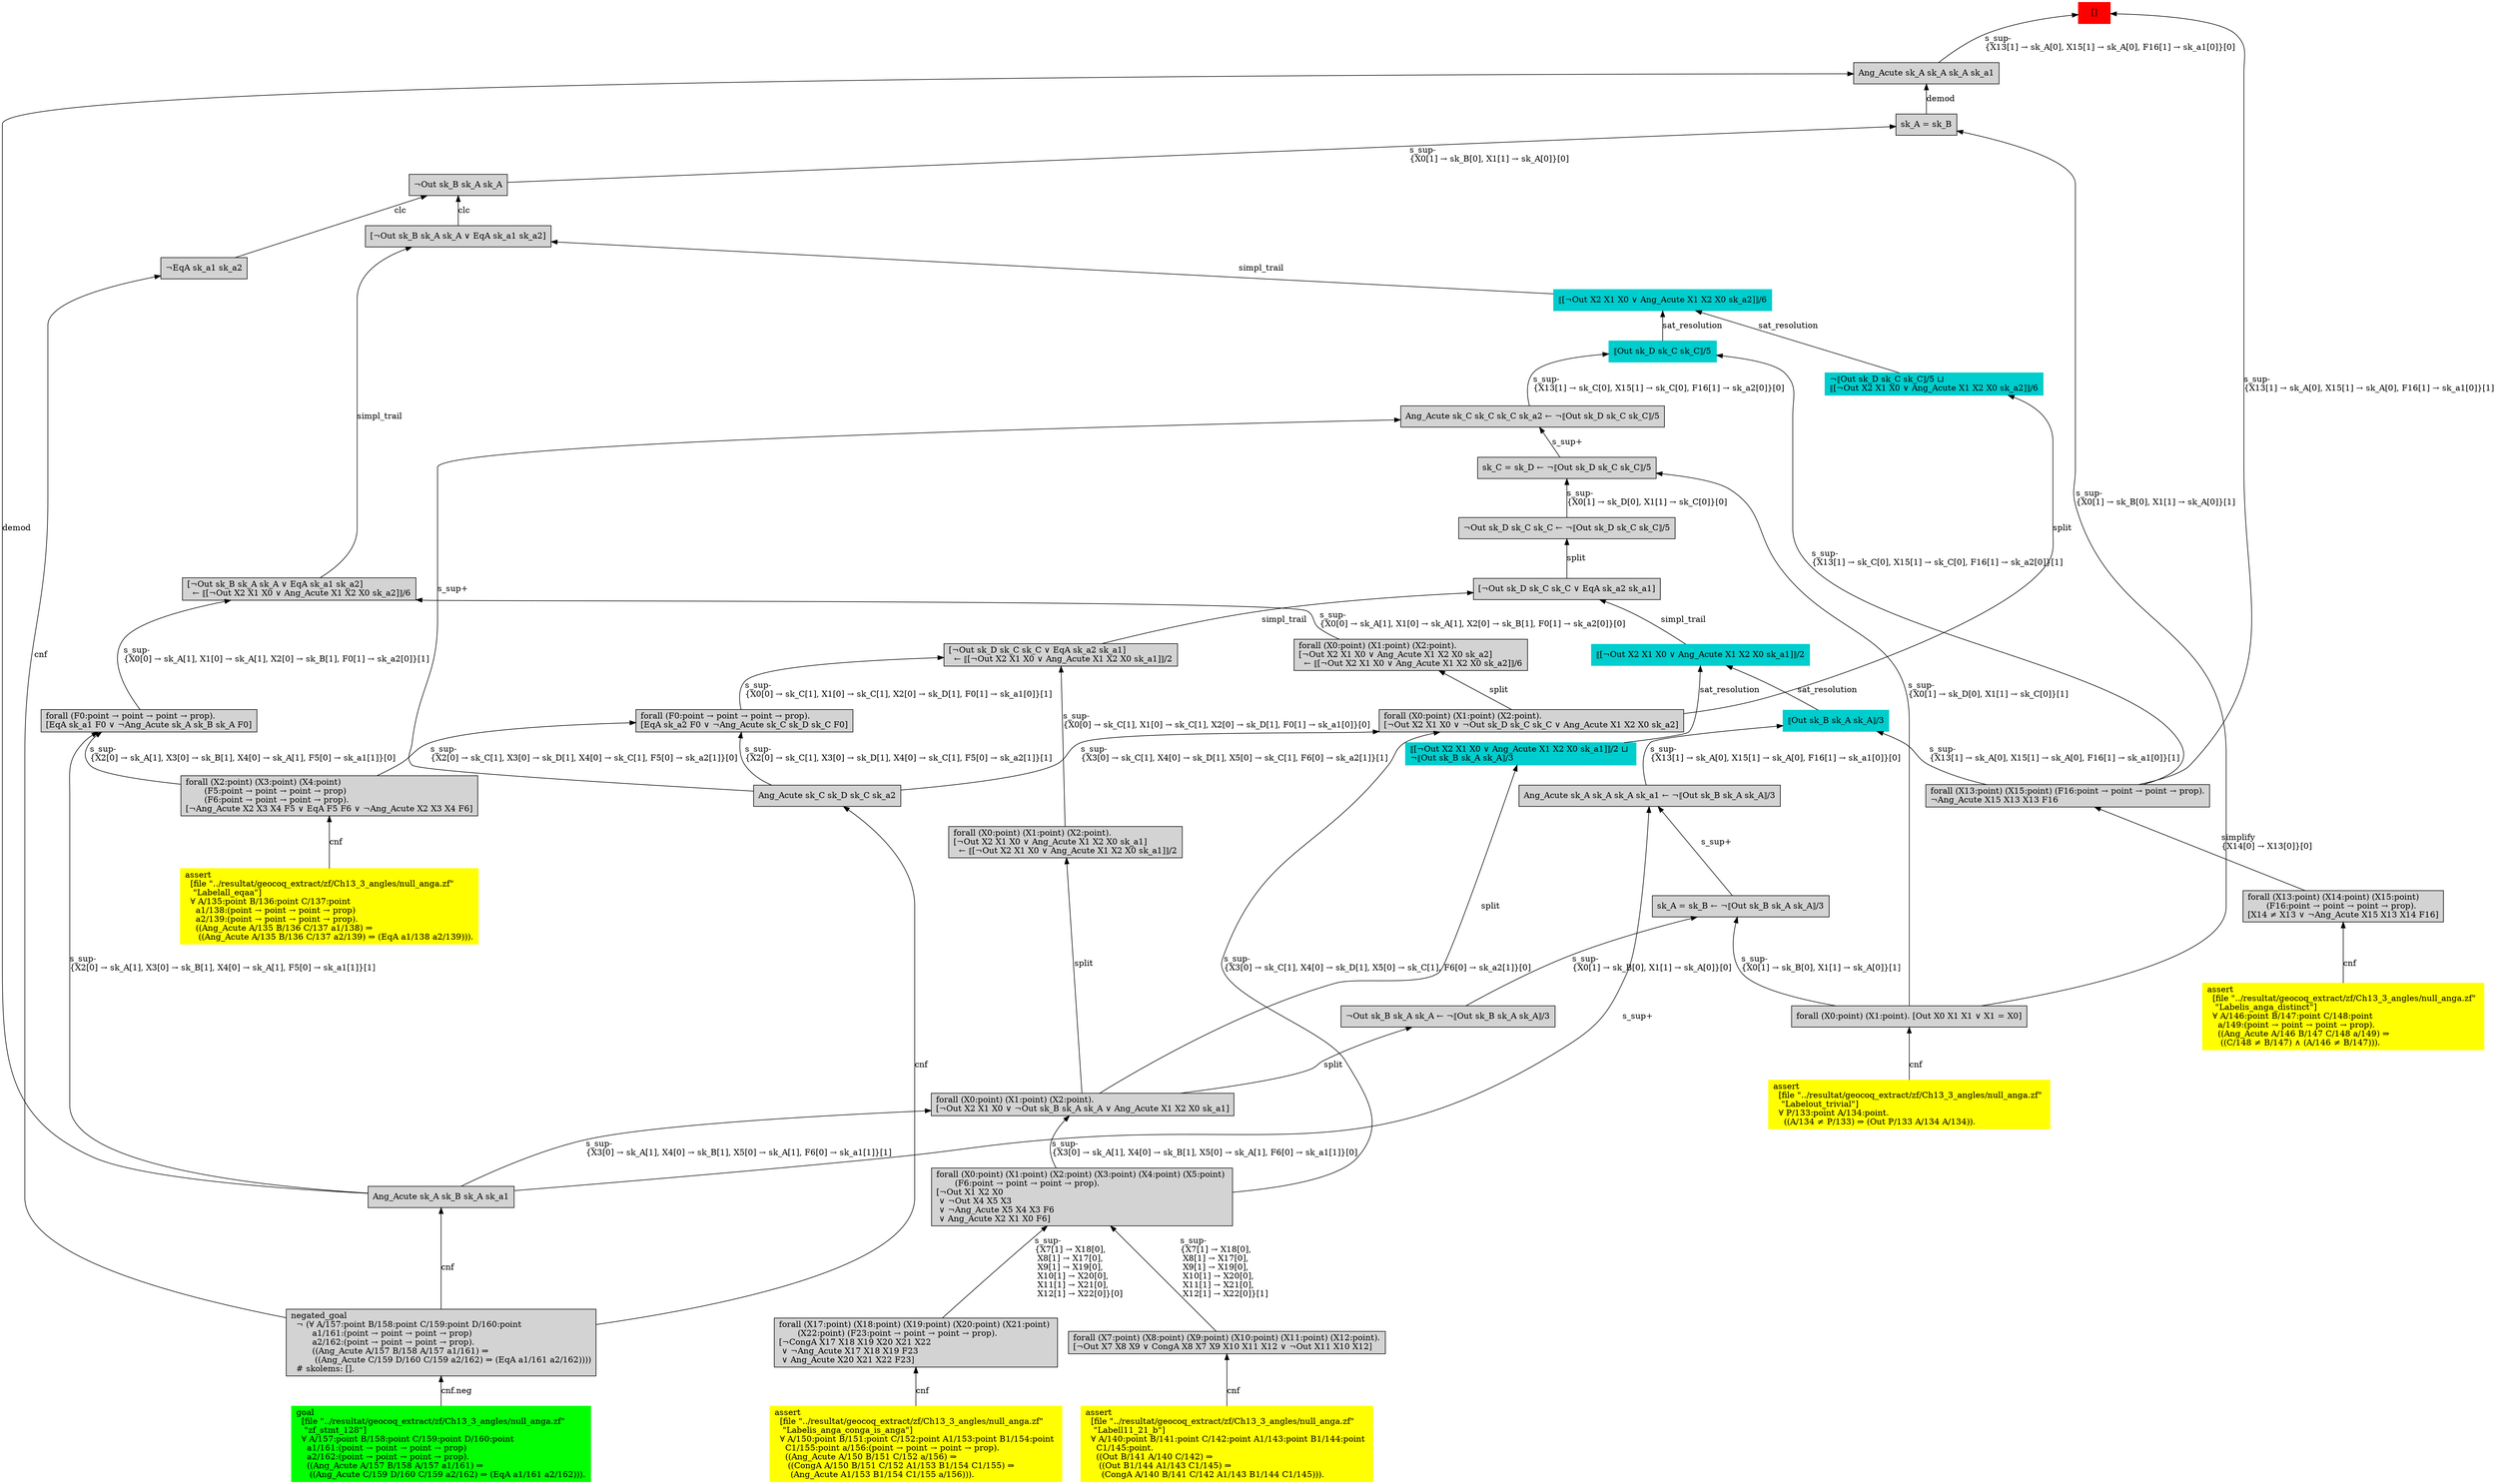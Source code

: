 digraph "unsat_graph" {
  vertex_0 [color=red, label="[]", shape=box, style=filled];
  vertex_0 -> vertex_1 [label="s_sup-\l\{X13[1] → sk_A[0], X15[1] → sk_A[0], F16[1] → sk_a1[0]\}[1]\l", dir="back"];
  vertex_1 [shape=box, label="forall (X13:point) (X15:point) (F16:point → point → point → prop).\l¬Ang_Acute X15 X13 X13 F16\l", style=filled];
  vertex_1 -> vertex_2 [label="simplify\l\{X14[0] → X13[0]\}[0]\l", dir="back"];
  vertex_2 [shape=box, label="forall (X13:point) (X14:point) (X15:point) \l       (F16:point → point → point → prop).\l[X14 ≠ X13 ∨ ¬Ang_Acute X15 X13 X14 F16]\l", style=filled];
  vertex_2 -> vertex_3 [label="cnf", dir="back"];
  vertex_3 [color=yellow, shape=box, label="assert\l  [file \"../resultat/geocoq_extract/zf/Ch13_3_angles/null_anga.zf\" \l   \"Labelis_anga_distinct\"]\l  ∀ A/146:point B/147:point C/148:point \l    a/149:(point → point → point → prop).\l    ((Ang_Acute A/146 B/147 C/148 a/149) ⇒\l     ((C/148 ≠ B/147) ∧ (A/146 ≠ B/147))).\l", style=filled];
  vertex_0 -> vertex_4 [label="s_sup-\l\{X13[1] → sk_A[0], X15[1] → sk_A[0], F16[1] → sk_a1[0]\}[0]\l", dir="back"];
  vertex_4 [shape=box, label="Ang_Acute sk_A sk_A sk_A sk_a1\l", style=filled];
  vertex_4 -> vertex_5 [label="demod", dir="back"];
  vertex_5 [shape=box, label="sk_A = sk_B\l", style=filled];
  vertex_5 -> vertex_6 [label="s_sup-\l\{X0[1] → sk_B[0], X1[1] → sk_A[0]\}[0]\l", dir="back"];
  vertex_6 [shape=box, label="¬Out sk_B sk_A sk_A\l", style=filled];
  vertex_6 -> vertex_7 [label="clc", dir="back"];
  vertex_7 [shape=box, label="¬EqA sk_a1 sk_a2\l", style=filled];
  vertex_7 -> vertex_8 [label="cnf", dir="back"];
  vertex_8 [shape=box, label="negated_goal\l  ¬ (∀ A/157:point B/158:point C/159:point D/160:point \l        a1/161:(point → point → point → prop) \l        a2/162:(point → point → point → prop).\l        ((Ang_Acute A/157 B/158 A/157 a1/161) ⇒\l         ((Ang_Acute C/159 D/160 C/159 a2/162) ⇒ (EqA a1/161 a2/162))))\l  # skolems: [].\l", style=filled];
  vertex_8 -> vertex_9 [label="cnf.neg", dir="back"];
  vertex_9 [color=green, shape=box, label="goal\l  [file \"../resultat/geocoq_extract/zf/Ch13_3_angles/null_anga.zf\" \l   \"zf_stmt_128\"]\l  ∀ A/157:point B/158:point C/159:point D/160:point \l    a1/161:(point → point → point → prop) \l    a2/162:(point → point → point → prop).\l    ((Ang_Acute A/157 B/158 A/157 a1/161) ⇒\l     ((Ang_Acute C/159 D/160 C/159 a2/162) ⇒ (EqA a1/161 a2/162))).\l", style=filled];
  vertex_6 -> vertex_10 [label="clc", dir="back"];
  vertex_10 [shape=box, label="[¬Out sk_B sk_A sk_A ∨ EqA sk_a1 sk_a2]\l", style=filled];
  vertex_10 -> vertex_11 [label="simpl_trail", dir="back"];
  vertex_11 [color=cyan3, shape=box, label="⟦[¬Out X2 X1 X0 ∨ Ang_Acute X1 X2 X0 sk_a2]⟧/6\l", style=filled];
  vertex_11 -> vertex_12 [label="sat_resolution", dir="back"];
  vertex_12 [color=cyan3, shape=box, label="⟦Out sk_D sk_C sk_C⟧/5\l", style=filled];
  vertex_12 -> vertex_1 [label="s_sup-\l\{X13[1] → sk_C[0], X15[1] → sk_C[0], F16[1] → sk_a2[0]\}[1]\l", dir="back"];
  vertex_12 -> vertex_13 [label="s_sup-\l\{X13[1] → sk_C[0], X15[1] → sk_C[0], F16[1] → sk_a2[0]\}[0]\l", dir="back"];
  vertex_13 [shape=box, label="Ang_Acute sk_C sk_C sk_C sk_a2 ← ¬⟦Out sk_D sk_C sk_C⟧/5\l", style=filled];
  vertex_13 -> vertex_14 [label="s_sup+\l", dir="back"];
  vertex_14 [shape=box, label="Ang_Acute sk_C sk_D sk_C sk_a2\l", style=filled];
  vertex_14 -> vertex_8 [label="cnf", dir="back"];
  vertex_13 -> vertex_15 [label="s_sup+\l", dir="back"];
  vertex_15 [shape=box, label="sk_C = sk_D ← ¬⟦Out sk_D sk_C sk_C⟧/5\l", style=filled];
  vertex_15 -> vertex_16 [label="s_sup-\l\{X0[1] → sk_D[0], X1[1] → sk_C[0]\}[0]\l", dir="back"];
  vertex_16 [shape=box, label="¬Out sk_D sk_C sk_C ← ¬⟦Out sk_D sk_C sk_C⟧/5\l", style=filled];
  vertex_16 -> vertex_17 [label="split", dir="back"];
  vertex_17 [shape=box, label="[¬Out sk_D sk_C sk_C ∨ EqA sk_a2 sk_a1]\l", style=filled];
  vertex_17 -> vertex_18 [label="simpl_trail", dir="back"];
  vertex_18 [color=cyan3, shape=box, label="⟦[¬Out X2 X1 X0 ∨ Ang_Acute X1 X2 X0 sk_a1]⟧/2\l", style=filled];
  vertex_18 -> vertex_19 [label="sat_resolution", dir="back"];
  vertex_19 [color=cyan3, shape=box, label="⟦Out sk_B sk_A sk_A⟧/3\l", style=filled];
  vertex_19 -> vertex_1 [label="s_sup-\l\{X13[1] → sk_A[0], X15[1] → sk_A[0], F16[1] → sk_a1[0]\}[1]\l", dir="back"];
  vertex_19 -> vertex_20 [label="s_sup-\l\{X13[1] → sk_A[0], X15[1] → sk_A[0], F16[1] → sk_a1[0]\}[0]\l", dir="back"];
  vertex_20 [shape=box, label="Ang_Acute sk_A sk_A sk_A sk_a1 ← ¬⟦Out sk_B sk_A sk_A⟧/3\l", style=filled];
  vertex_20 -> vertex_21 [label="s_sup+\l", dir="back"];
  vertex_21 [shape=box, label="Ang_Acute sk_A sk_B sk_A sk_a1\l", style=filled];
  vertex_21 -> vertex_8 [label="cnf", dir="back"];
  vertex_20 -> vertex_22 [label="s_sup+\l", dir="back"];
  vertex_22 [shape=box, label="sk_A = sk_B ← ¬⟦Out sk_B sk_A sk_A⟧/3\l", style=filled];
  vertex_22 -> vertex_23 [label="s_sup-\l\{X0[1] → sk_B[0], X1[1] → sk_A[0]\}[0]\l", dir="back"];
  vertex_23 [shape=box, label="¬Out sk_B sk_A sk_A ← ¬⟦Out sk_B sk_A sk_A⟧/3\l", style=filled];
  vertex_23 -> vertex_24 [label="split", dir="back"];
  vertex_24 [shape=box, label="forall (X0:point) (X1:point) (X2:point).\l[¬Out X2 X1 X0 ∨ ¬Out sk_B sk_A sk_A ∨ Ang_Acute X1 X2 X0 sk_a1]\l", style=filled];
  vertex_24 -> vertex_25 [label="s_sup-\l\{X3[0] → sk_A[1], X4[0] → sk_B[1], X5[0] → sk_A[1], F6[0] → sk_a1[1]\}[0]\l", dir="back"];
  vertex_25 [shape=box, label="forall (X0:point) (X1:point) (X2:point) (X3:point) (X4:point) (X5:point) \l       (F6:point → point → point → prop).\l[¬Out X1 X2 X0\l ∨ ¬Out X4 X5 X3\l ∨ ¬Ang_Acute X5 X4 X3 F6\l ∨ Ang_Acute X2 X1 X0 F6]\l", style=filled];
  vertex_25 -> vertex_26 [label="s_sup-\l\{X7[1] → X18[0], \l X8[1] → X17[0], \l X9[1] → X19[0], \l X10[1] → X20[0], \l X11[1] → X21[0], \l X12[1] → X22[0]\}[0]\l", dir="back"];
  vertex_26 [shape=box, label="forall (X17:point) (X18:point) (X19:point) (X20:point) (X21:point) \l       (X22:point) (F23:point → point → point → prop).\l[¬CongA X17 X18 X19 X20 X21 X22\l ∨ ¬Ang_Acute X17 X18 X19 F23\l ∨ Ang_Acute X20 X21 X22 F23]\l", style=filled];
  vertex_26 -> vertex_27 [label="cnf", dir="back"];
  vertex_27 [color=yellow, shape=box, label="assert\l  [file \"../resultat/geocoq_extract/zf/Ch13_3_angles/null_anga.zf\" \l   \"Labelis_anga_conga_is_anga\"]\l  ∀ A/150:point B/151:point C/152:point A1/153:point B1/154:point \l    C1/155:point a/156:(point → point → point → prop).\l    ((Ang_Acute A/150 B/151 C/152 a/156) ⇒\l     ((CongA A/150 B/151 C/152 A1/153 B1/154 C1/155) ⇒\l      (Ang_Acute A1/153 B1/154 C1/155 a/156))).\l", style=filled];
  vertex_25 -> vertex_28 [label="s_sup-\l\{X7[1] → X18[0], \l X8[1] → X17[0], \l X9[1] → X19[0], \l X10[1] → X20[0], \l X11[1] → X21[0], \l X12[1] → X22[0]\}[1]\l", dir="back"];
  vertex_28 [shape=box, label="forall (X7:point) (X8:point) (X9:point) (X10:point) (X11:point) (X12:point).\l[¬Out X7 X8 X9 ∨ CongA X8 X7 X9 X10 X11 X12 ∨ ¬Out X11 X10 X12]\l", style=filled];
  vertex_28 -> vertex_29 [label="cnf", dir="back"];
  vertex_29 [color=yellow, shape=box, label="assert\l  [file \"../resultat/geocoq_extract/zf/Ch13_3_angles/null_anga.zf\" \l   \"Labell11_21_b\"]\l  ∀ A/140:point B/141:point C/142:point A1/143:point B1/144:point \l    C1/145:point.\l    ((Out B/141 A/140 C/142) ⇒\l     ((Out B1/144 A1/143 C1/145) ⇒\l      (CongA A/140 B/141 C/142 A1/143 B1/144 C1/145))).\l", style=filled];
  vertex_24 -> vertex_21 [label="s_sup-\l\{X3[0] → sk_A[1], X4[0] → sk_B[1], X5[0] → sk_A[1], F6[0] → sk_a1[1]\}[1]\l", dir="back"];
  vertex_22 -> vertex_30 [label="s_sup-\l\{X0[1] → sk_B[0], X1[1] → sk_A[0]\}[1]\l", dir="back"];
  vertex_30 [shape=box, label="forall (X0:point) (X1:point). [Out X0 X1 X1 ∨ X1 = X0]\l", style=filled];
  vertex_30 -> vertex_31 [label="cnf", dir="back"];
  vertex_31 [color=yellow, shape=box, label="assert\l  [file \"../resultat/geocoq_extract/zf/Ch13_3_angles/null_anga.zf\" \l   \"Labelout_trivial\"]\l  ∀ P/133:point A/134:point.\l    ((A/134 ≠ P/133) ⇒ (Out P/133 A/134 A/134)).\l", style=filled];
  vertex_18 -> vertex_32 [label="sat_resolution", dir="back"];
  vertex_32 [color=cyan3, shape=box, label="⟦[¬Out X2 X1 X0 ∨ Ang_Acute X1 X2 X0 sk_a1]⟧/2 ⊔ \l¬⟦Out sk_B sk_A sk_A⟧/3\l", style=filled];
  vertex_32 -> vertex_24 [label="split", dir="back"];
  vertex_17 -> vertex_33 [label="simpl_trail", dir="back"];
  vertex_33 [shape=box, label="[¬Out sk_D sk_C sk_C ∨ EqA sk_a2 sk_a1]\l  ← ⟦[¬Out X2 X1 X0 ∨ Ang_Acute X1 X2 X0 sk_a1]⟧/2\l", style=filled];
  vertex_33 -> vertex_34 [label="s_sup-\l\{X0[0] → sk_C[1], X1[0] → sk_C[1], X2[0] → sk_D[1], F0[1] → sk_a1[0]\}[1]\l", dir="back"];
  vertex_34 [shape=box, label="forall (F0:point → point → point → prop).\l[EqA sk_a2 F0 ∨ ¬Ang_Acute sk_C sk_D sk_C F0]\l", style=filled];
  vertex_34 -> vertex_35 [label="s_sup-\l\{X2[0] → sk_C[1], X3[0] → sk_D[1], X4[0] → sk_C[1], F5[0] → sk_a2[1]\}[0]\l", dir="back"];
  vertex_35 [shape=box, label="forall (X2:point) (X3:point) (X4:point) \l       (F5:point → point → point → prop) \l       (F6:point → point → point → prop).\l[¬Ang_Acute X2 X3 X4 F5 ∨ EqA F5 F6 ∨ ¬Ang_Acute X2 X3 X4 F6]\l", style=filled];
  vertex_35 -> vertex_36 [label="cnf", dir="back"];
  vertex_36 [color=yellow, shape=box, label="assert\l  [file \"../resultat/geocoq_extract/zf/Ch13_3_angles/null_anga.zf\" \l   \"Labelall_eqaa\"]\l  ∀ A/135:point B/136:point C/137:point \l    a1/138:(point → point → point → prop) \l    a2/139:(point → point → point → prop).\l    ((Ang_Acute A/135 B/136 C/137 a1/138) ⇒\l     ((Ang_Acute A/135 B/136 C/137 a2/139) ⇒ (EqA a1/138 a2/139))).\l", style=filled];
  vertex_34 -> vertex_14 [label="s_sup-\l\{X2[0] → sk_C[1], X3[0] → sk_D[1], X4[0] → sk_C[1], F5[0] → sk_a2[1]\}[1]\l", dir="back"];
  vertex_33 -> vertex_37 [label="s_sup-\l\{X0[0] → sk_C[1], X1[0] → sk_C[1], X2[0] → sk_D[1], F0[1] → sk_a1[0]\}[0]\l", dir="back"];
  vertex_37 [shape=box, label="forall (X0:point) (X1:point) (X2:point).\l[¬Out X2 X1 X0 ∨ Ang_Acute X1 X2 X0 sk_a1]\l  ← ⟦[¬Out X2 X1 X0 ∨ Ang_Acute X1 X2 X0 sk_a1]⟧/2\l", style=filled];
  vertex_37 -> vertex_24 [label="split", dir="back"];
  vertex_15 -> vertex_30 [label="s_sup-\l\{X0[1] → sk_D[0], X1[1] → sk_C[0]\}[1]\l", dir="back"];
  vertex_11 -> vertex_38 [label="sat_resolution", dir="back"];
  vertex_38 [color=cyan3, shape=box, label="¬⟦Out sk_D sk_C sk_C⟧/5 ⊔ \l⟦[¬Out X2 X1 X0 ∨ Ang_Acute X1 X2 X0 sk_a2]⟧/6\l", style=filled];
  vertex_38 -> vertex_39 [label="split", dir="back"];
  vertex_39 [shape=box, label="forall (X0:point) (X1:point) (X2:point).\l[¬Out X2 X1 X0 ∨ ¬Out sk_D sk_C sk_C ∨ Ang_Acute X1 X2 X0 sk_a2]\l", style=filled];
  vertex_39 -> vertex_25 [label="s_sup-\l\{X3[0] → sk_C[1], X4[0] → sk_D[1], X5[0] → sk_C[1], F6[0] → sk_a2[1]\}[0]\l", dir="back"];
  vertex_39 -> vertex_14 [label="s_sup-\l\{X3[0] → sk_C[1], X4[0] → sk_D[1], X5[0] → sk_C[1], F6[0] → sk_a2[1]\}[1]\l", dir="back"];
  vertex_10 -> vertex_40 [label="simpl_trail", dir="back"];
  vertex_40 [shape=box, label="[¬Out sk_B sk_A sk_A ∨ EqA sk_a1 sk_a2]\l  ← ⟦[¬Out X2 X1 X0 ∨ Ang_Acute X1 X2 X0 sk_a2]⟧/6\l", style=filled];
  vertex_40 -> vertex_41 [label="s_sup-\l\{X0[0] → sk_A[1], X1[0] → sk_A[1], X2[0] → sk_B[1], F0[1] → sk_a2[0]\}[1]\l", dir="back"];
  vertex_41 [shape=box, label="forall (F0:point → point → point → prop).\l[EqA sk_a1 F0 ∨ ¬Ang_Acute sk_A sk_B sk_A F0]\l", style=filled];
  vertex_41 -> vertex_35 [label="s_sup-\l\{X2[0] → sk_A[1], X3[0] → sk_B[1], X4[0] → sk_A[1], F5[0] → sk_a1[1]\}[0]\l", dir="back"];
  vertex_41 -> vertex_21 [label="s_sup-\l\{X2[0] → sk_A[1], X3[0] → sk_B[1], X4[0] → sk_A[1], F5[0] → sk_a1[1]\}[1]\l", dir="back"];
  vertex_40 -> vertex_42 [label="s_sup-\l\{X0[0] → sk_A[1], X1[0] → sk_A[1], X2[0] → sk_B[1], F0[1] → sk_a2[0]\}[0]\l", dir="back"];
  vertex_42 [shape=box, label="forall (X0:point) (X1:point) (X2:point).\l[¬Out X2 X1 X0 ∨ Ang_Acute X1 X2 X0 sk_a2]\l  ← ⟦[¬Out X2 X1 X0 ∨ Ang_Acute X1 X2 X0 sk_a2]⟧/6\l", style=filled];
  vertex_42 -> vertex_39 [label="split", dir="back"];
  vertex_5 -> vertex_30 [label="s_sup-\l\{X0[1] → sk_B[0], X1[1] → sk_A[0]\}[1]\l", dir="back"];
  vertex_4 -> vertex_21 [label="demod", dir="back"];
  }


